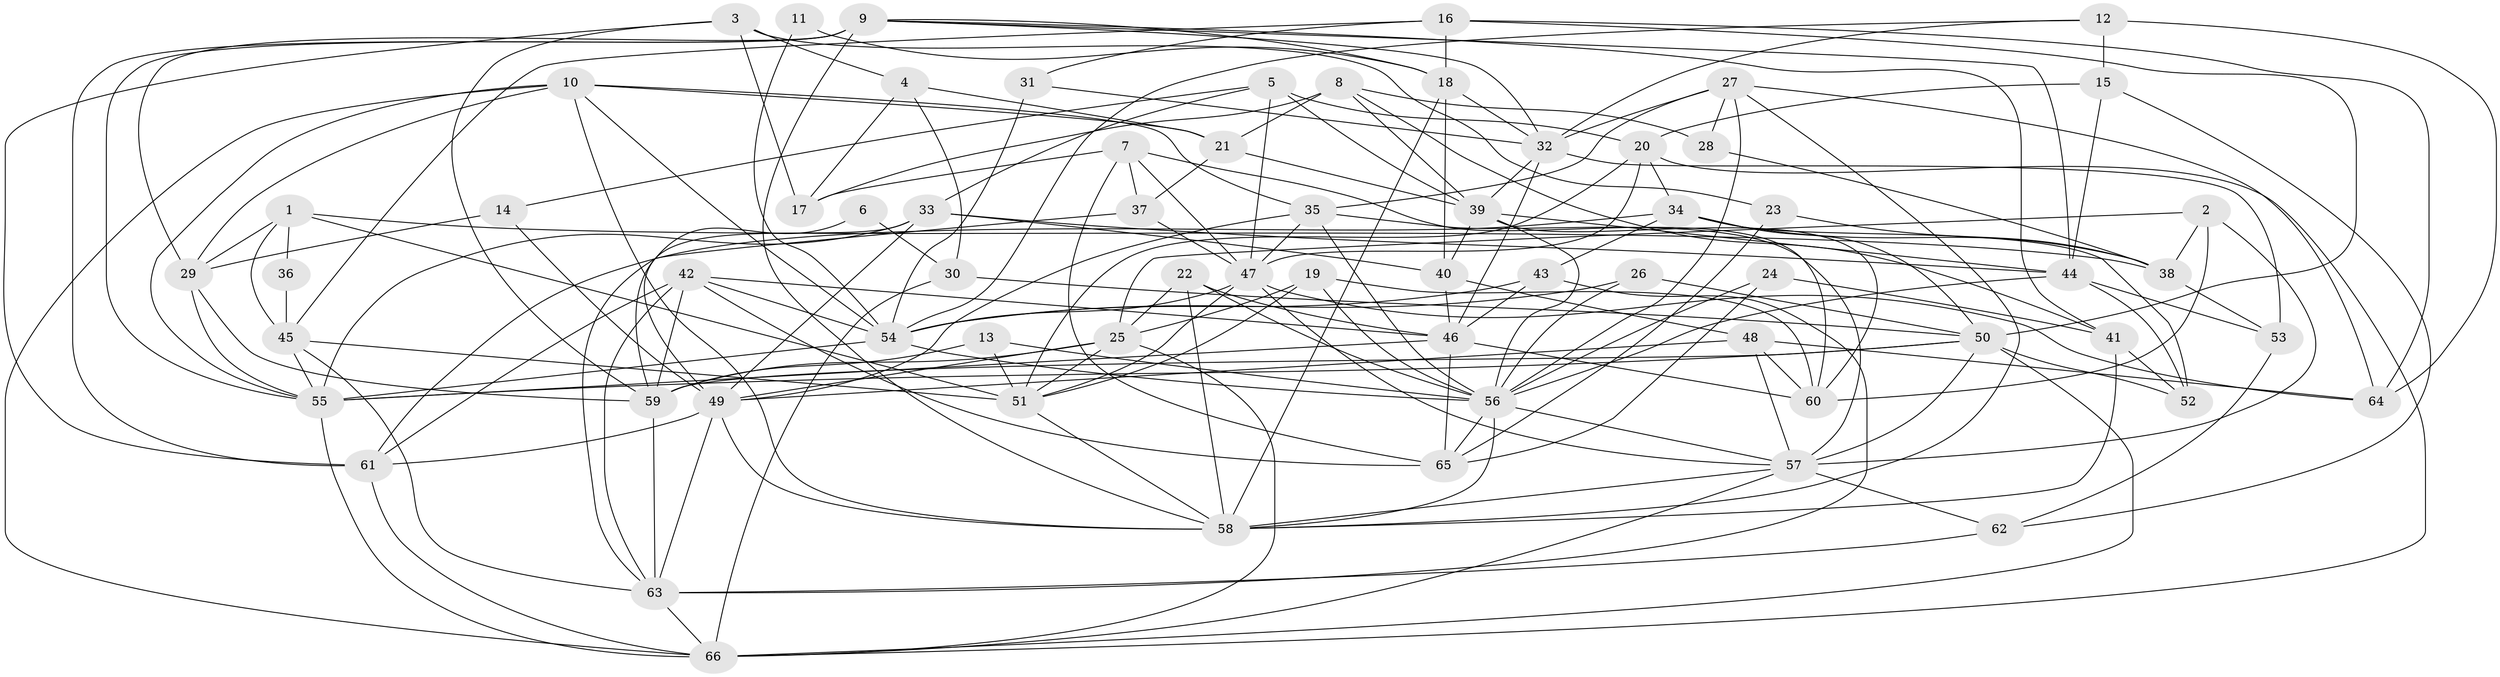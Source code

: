 // original degree distribution, {4: 0.2366412213740458, 3: 0.29770992366412213, 5: 0.183206106870229, 6: 0.12213740458015267, 2: 0.12213740458015267, 7: 0.03816793893129771}
// Generated by graph-tools (version 1.1) at 2025/26/03/09/25 03:26:19]
// undirected, 66 vertices, 188 edges
graph export_dot {
graph [start="1"]
  node [color=gray90,style=filled];
  1;
  2;
  3;
  4;
  5;
  6;
  7;
  8;
  9;
  10;
  11;
  12;
  13;
  14;
  15;
  16;
  17;
  18;
  19;
  20;
  21;
  22;
  23;
  24;
  25;
  26;
  27;
  28;
  29;
  30;
  31;
  32;
  33;
  34;
  35;
  36;
  37;
  38;
  39;
  40;
  41;
  42;
  43;
  44;
  45;
  46;
  47;
  48;
  49;
  50;
  51;
  52;
  53;
  54;
  55;
  56;
  57;
  58;
  59;
  60;
  61;
  62;
  63;
  64;
  65;
  66;
  1 -- 29 [weight=1.0];
  1 -- 36 [weight=1.0];
  1 -- 38 [weight=1.0];
  1 -- 45 [weight=1.0];
  1 -- 51 [weight=1.0];
  2 -- 25 [weight=1.0];
  2 -- 38 [weight=1.0];
  2 -- 57 [weight=2.0];
  2 -- 60 [weight=1.0];
  3 -- 4 [weight=1.0];
  3 -- 17 [weight=1.0];
  3 -- 23 [weight=1.0];
  3 -- 59 [weight=1.0];
  3 -- 61 [weight=1.0];
  4 -- 17 [weight=1.0];
  4 -- 21 [weight=1.0];
  4 -- 30 [weight=1.0];
  5 -- 14 [weight=1.0];
  5 -- 20 [weight=1.0];
  5 -- 33 [weight=1.0];
  5 -- 39 [weight=1.0];
  5 -- 47 [weight=1.0];
  6 -- 30 [weight=1.0];
  6 -- 49 [weight=1.0];
  7 -- 17 [weight=1.0];
  7 -- 37 [weight=1.0];
  7 -- 47 [weight=1.0];
  7 -- 60 [weight=1.0];
  7 -- 65 [weight=1.0];
  8 -- 17 [weight=1.0];
  8 -- 21 [weight=1.0];
  8 -- 28 [weight=1.0];
  8 -- 39 [weight=1.0];
  8 -- 41 [weight=1.0];
  9 -- 18 [weight=1.0];
  9 -- 29 [weight=2.0];
  9 -- 32 [weight=1.0];
  9 -- 41 [weight=1.0];
  9 -- 44 [weight=1.0];
  9 -- 55 [weight=1.0];
  9 -- 58 [weight=1.0];
  9 -- 61 [weight=1.0];
  10 -- 21 [weight=1.0];
  10 -- 29 [weight=1.0];
  10 -- 35 [weight=1.0];
  10 -- 54 [weight=1.0];
  10 -- 55 [weight=1.0];
  10 -- 58 [weight=1.0];
  10 -- 66 [weight=1.0];
  11 -- 18 [weight=1.0];
  11 -- 54 [weight=1.0];
  12 -- 15 [weight=2.0];
  12 -- 32 [weight=1.0];
  12 -- 54 [weight=1.0];
  12 -- 64 [weight=1.0];
  13 -- 51 [weight=1.0];
  13 -- 56 [weight=1.0];
  13 -- 59 [weight=1.0];
  14 -- 29 [weight=1.0];
  14 -- 49 [weight=1.0];
  15 -- 20 [weight=1.0];
  15 -- 44 [weight=1.0];
  15 -- 62 [weight=1.0];
  16 -- 18 [weight=1.0];
  16 -- 31 [weight=1.0];
  16 -- 45 [weight=1.0];
  16 -- 50 [weight=1.0];
  16 -- 64 [weight=1.0];
  18 -- 32 [weight=1.0];
  18 -- 40 [weight=1.0];
  18 -- 58 [weight=1.0];
  19 -- 25 [weight=1.0];
  19 -- 51 [weight=1.0];
  19 -- 56 [weight=1.0];
  19 -- 60 [weight=1.0];
  20 -- 34 [weight=1.0];
  20 -- 47 [weight=1.0];
  20 -- 51 [weight=1.0];
  20 -- 66 [weight=1.0];
  21 -- 37 [weight=1.0];
  21 -- 39 [weight=2.0];
  22 -- 25 [weight=1.0];
  22 -- 46 [weight=1.0];
  22 -- 56 [weight=1.0];
  22 -- 58 [weight=1.0];
  23 -- 38 [weight=1.0];
  23 -- 65 [weight=1.0];
  24 -- 41 [weight=1.0];
  24 -- 56 [weight=1.0];
  24 -- 65 [weight=1.0];
  25 -- 49 [weight=1.0];
  25 -- 51 [weight=1.0];
  25 -- 59 [weight=1.0];
  25 -- 66 [weight=1.0];
  26 -- 50 [weight=1.0];
  26 -- 54 [weight=1.0];
  26 -- 56 [weight=1.0];
  27 -- 28 [weight=1.0];
  27 -- 32 [weight=1.0];
  27 -- 35 [weight=1.0];
  27 -- 56 [weight=1.0];
  27 -- 58 [weight=1.0];
  27 -- 64 [weight=1.0];
  28 -- 38 [weight=1.0];
  29 -- 55 [weight=1.0];
  29 -- 59 [weight=1.0];
  30 -- 50 [weight=1.0];
  30 -- 66 [weight=1.0];
  31 -- 32 [weight=1.0];
  31 -- 54 [weight=1.0];
  32 -- 39 [weight=1.0];
  32 -- 46 [weight=1.0];
  32 -- 53 [weight=1.0];
  33 -- 40 [weight=1.0];
  33 -- 44 [weight=1.0];
  33 -- 49 [weight=1.0];
  33 -- 55 [weight=1.0];
  33 -- 59 [weight=1.0];
  34 -- 38 [weight=1.0];
  34 -- 43 [weight=1.0];
  34 -- 50 [weight=1.0];
  34 -- 52 [weight=1.0];
  34 -- 61 [weight=1.0];
  35 -- 47 [weight=1.0];
  35 -- 49 [weight=1.0];
  35 -- 56 [weight=1.0];
  35 -- 57 [weight=1.0];
  36 -- 45 [weight=1.0];
  37 -- 47 [weight=1.0];
  37 -- 63 [weight=1.0];
  38 -- 53 [weight=1.0];
  39 -- 40 [weight=1.0];
  39 -- 44 [weight=1.0];
  39 -- 56 [weight=1.0];
  39 -- 60 [weight=1.0];
  40 -- 46 [weight=1.0];
  40 -- 48 [weight=1.0];
  41 -- 52 [weight=1.0];
  41 -- 58 [weight=1.0];
  42 -- 46 [weight=2.0];
  42 -- 54 [weight=1.0];
  42 -- 59 [weight=1.0];
  42 -- 61 [weight=1.0];
  42 -- 63 [weight=1.0];
  42 -- 65 [weight=1.0];
  43 -- 46 [weight=1.0];
  43 -- 54 [weight=1.0];
  43 -- 63 [weight=1.0];
  44 -- 52 [weight=1.0];
  44 -- 53 [weight=1.0];
  44 -- 56 [weight=1.0];
  45 -- 51 [weight=1.0];
  45 -- 55 [weight=1.0];
  45 -- 63 [weight=1.0];
  46 -- 55 [weight=1.0];
  46 -- 60 [weight=1.0];
  46 -- 65 [weight=1.0];
  47 -- 51 [weight=1.0];
  47 -- 54 [weight=1.0];
  47 -- 57 [weight=1.0];
  47 -- 64 [weight=1.0];
  48 -- 49 [weight=1.0];
  48 -- 57 [weight=1.0];
  48 -- 60 [weight=1.0];
  48 -- 64 [weight=1.0];
  49 -- 58 [weight=1.0];
  49 -- 61 [weight=1.0];
  49 -- 63 [weight=1.0];
  50 -- 52 [weight=1.0];
  50 -- 55 [weight=1.0];
  50 -- 57 [weight=1.0];
  50 -- 59 [weight=1.0];
  50 -- 66 [weight=1.0];
  51 -- 58 [weight=1.0];
  53 -- 62 [weight=1.0];
  54 -- 55 [weight=2.0];
  54 -- 56 [weight=2.0];
  55 -- 66 [weight=1.0];
  56 -- 57 [weight=1.0];
  56 -- 58 [weight=1.0];
  56 -- 65 [weight=1.0];
  57 -- 58 [weight=1.0];
  57 -- 62 [weight=1.0];
  57 -- 66 [weight=1.0];
  59 -- 63 [weight=1.0];
  61 -- 66 [weight=1.0];
  62 -- 63 [weight=1.0];
  63 -- 66 [weight=1.0];
}
